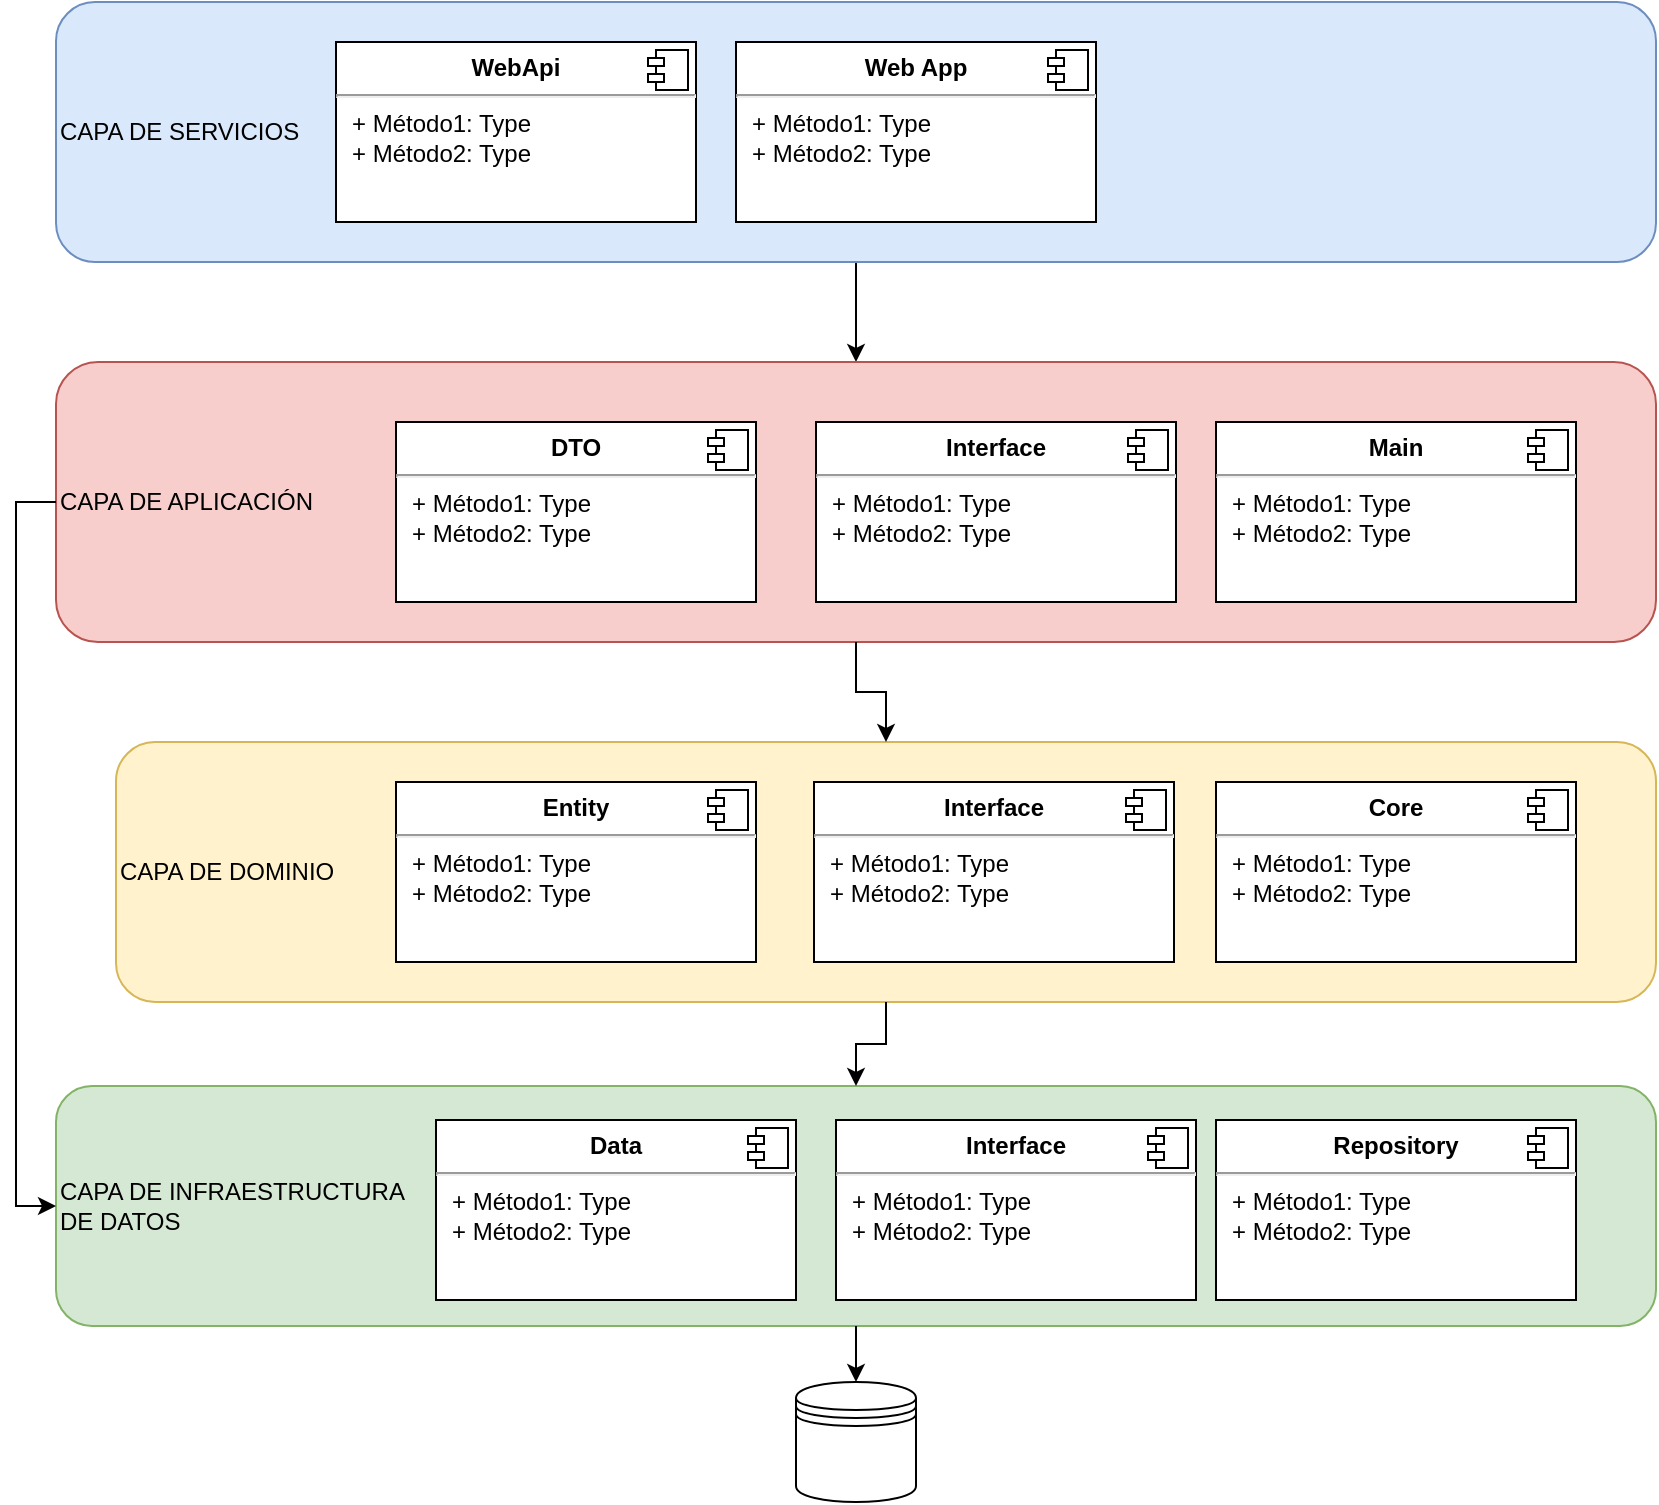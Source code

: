 <mxfile version="22.1.18" type="github">
  <diagram name="Page-1" id="-rmKJFOpTzaGtTQotmZY">
    <mxGraphModel dx="1050" dy="618" grid="1" gridSize="10" guides="1" tooltips="1" connect="1" arrows="1" fold="1" page="1" pageScale="1" pageWidth="850" pageHeight="1100" math="0" shadow="0">
      <root>
        <mxCell id="0" />
        <mxCell id="1" parent="0" />
        <mxCell id="2gLgw7AjvigkoS9bFjpN-19" style="edgeStyle=orthogonalEdgeStyle;rounded=0;orthogonalLoop=1;jettySize=auto;html=1;entryX=0.5;entryY=0;entryDx=0;entryDy=0;" edge="1" parent="1" source="2gLgw7AjvigkoS9bFjpN-1" target="2gLgw7AjvigkoS9bFjpN-2">
          <mxGeometry relative="1" as="geometry" />
        </mxCell>
        <mxCell id="2gLgw7AjvigkoS9bFjpN-1" value="CAPA DE SERVICIOS" style="rounded=1;whiteSpace=wrap;html=1;align=left;fillColor=#dae8fc;strokeColor=#6c8ebf;" vertex="1" parent="1">
          <mxGeometry x="40" y="40" width="800" height="130" as="geometry" />
        </mxCell>
        <mxCell id="2gLgw7AjvigkoS9bFjpN-7" value="&lt;p style=&quot;margin:0px;margin-top:6px;text-align:center;&quot;&gt;&lt;b&gt;WebApi&lt;/b&gt;&lt;/p&gt;&lt;hr&gt;&lt;p style=&quot;margin:0px;margin-left:8px;&quot;&gt;+ Método1: Type&lt;br&gt;+ Método2: Type&lt;/p&gt;" style="align=left;overflow=fill;html=1;dropTarget=0;whiteSpace=wrap;" vertex="1" parent="1">
          <mxGeometry x="180" y="60" width="180" height="90" as="geometry" />
        </mxCell>
        <mxCell id="2gLgw7AjvigkoS9bFjpN-8" value="" style="shape=component;jettyWidth=8;jettyHeight=4;" vertex="1" parent="2gLgw7AjvigkoS9bFjpN-7">
          <mxGeometry x="1" width="20" height="20" relative="1" as="geometry">
            <mxPoint x="-24" y="4" as="offset" />
          </mxGeometry>
        </mxCell>
        <mxCell id="2gLgw7AjvigkoS9bFjpN-11" value="&lt;p style=&quot;margin:0px;margin-top:6px;text-align:center;&quot;&gt;&lt;b&gt;Web App&lt;/b&gt;&lt;/p&gt;&lt;hr&gt;&lt;p style=&quot;margin:0px;margin-left:8px;&quot;&gt;+ Método1: Type&lt;br&gt;+ Método2: Type&lt;/p&gt;" style="align=left;overflow=fill;html=1;dropTarget=0;whiteSpace=wrap;" vertex="1" parent="1">
          <mxGeometry x="380" y="60" width="180" height="90" as="geometry" />
        </mxCell>
        <mxCell id="2gLgw7AjvigkoS9bFjpN-12" value="" style="shape=component;jettyWidth=8;jettyHeight=4;" vertex="1" parent="2gLgw7AjvigkoS9bFjpN-11">
          <mxGeometry x="1" width="20" height="20" relative="1" as="geometry">
            <mxPoint x="-24" y="4" as="offset" />
          </mxGeometry>
        </mxCell>
        <mxCell id="2gLgw7AjvigkoS9bFjpN-32" value="" style="group" vertex="1" connectable="0" parent="1">
          <mxGeometry x="40" y="592" width="800" height="110" as="geometry" />
        </mxCell>
        <mxCell id="2gLgw7AjvigkoS9bFjpN-4" value="CAPA DE INFRAESTRUCTURA&lt;br&gt;DE DATOS" style="rounded=1;whiteSpace=wrap;html=1;align=left;fillColor=#d5e8d4;strokeColor=#82b366;" vertex="1" parent="2gLgw7AjvigkoS9bFjpN-32">
          <mxGeometry y="-10" width="800" height="120" as="geometry" />
        </mxCell>
        <mxCell id="2gLgw7AjvigkoS9bFjpN-26" value="&lt;p style=&quot;margin:0px;margin-top:6px;text-align:center;&quot;&gt;&lt;b&gt;Data&lt;/b&gt;&lt;/p&gt;&lt;hr&gt;&lt;p style=&quot;margin:0px;margin-left:8px;&quot;&gt;+ Método1: Type&lt;br&gt;+ Método2: Type&lt;/p&gt;" style="align=left;overflow=fill;html=1;dropTarget=0;whiteSpace=wrap;" vertex="1" parent="2gLgw7AjvigkoS9bFjpN-32">
          <mxGeometry x="190" y="7" width="180" height="90" as="geometry" />
        </mxCell>
        <mxCell id="2gLgw7AjvigkoS9bFjpN-27" value="" style="shape=component;jettyWidth=8;jettyHeight=4;" vertex="1" parent="2gLgw7AjvigkoS9bFjpN-26">
          <mxGeometry x="1" width="20" height="20" relative="1" as="geometry">
            <mxPoint x="-24" y="4" as="offset" />
          </mxGeometry>
        </mxCell>
        <mxCell id="2gLgw7AjvigkoS9bFjpN-28" value="&lt;p style=&quot;margin:0px;margin-top:6px;text-align:center;&quot;&gt;&lt;b&gt;Interface&lt;/b&gt;&lt;/p&gt;&lt;hr&gt;&lt;p style=&quot;margin:0px;margin-left:8px;&quot;&gt;+ Método1: Type&lt;br&gt;+ Método2: Type&lt;/p&gt;" style="align=left;overflow=fill;html=1;dropTarget=0;whiteSpace=wrap;" vertex="1" parent="2gLgw7AjvigkoS9bFjpN-32">
          <mxGeometry x="390" y="7" width="180" height="90" as="geometry" />
        </mxCell>
        <mxCell id="2gLgw7AjvigkoS9bFjpN-29" value="" style="shape=component;jettyWidth=8;jettyHeight=4;" vertex="1" parent="2gLgw7AjvigkoS9bFjpN-28">
          <mxGeometry x="1" width="20" height="20" relative="1" as="geometry">
            <mxPoint x="-24" y="4" as="offset" />
          </mxGeometry>
        </mxCell>
        <mxCell id="2gLgw7AjvigkoS9bFjpN-30" value="&lt;p style=&quot;margin:0px;margin-top:6px;text-align:center;&quot;&gt;&lt;b&gt;Repository&lt;/b&gt;&lt;/p&gt;&lt;hr&gt;&lt;p style=&quot;margin:0px;margin-left:8px;&quot;&gt;+ Método1: Type&lt;br&gt;+ Método2: Type&lt;/p&gt;" style="align=left;overflow=fill;html=1;dropTarget=0;whiteSpace=wrap;" vertex="1" parent="2gLgw7AjvigkoS9bFjpN-32">
          <mxGeometry x="580" y="7" width="180" height="90" as="geometry" />
        </mxCell>
        <mxCell id="2gLgw7AjvigkoS9bFjpN-31" value="" style="shape=component;jettyWidth=8;jettyHeight=4;" vertex="1" parent="2gLgw7AjvigkoS9bFjpN-30">
          <mxGeometry x="1" width="20" height="20" relative="1" as="geometry">
            <mxPoint x="-24" y="4" as="offset" />
          </mxGeometry>
        </mxCell>
        <mxCell id="2gLgw7AjvigkoS9bFjpN-33" value="" style="group" vertex="1" connectable="0" parent="1">
          <mxGeometry x="70" y="410" width="770" height="130" as="geometry" />
        </mxCell>
        <mxCell id="2gLgw7AjvigkoS9bFjpN-3" value="CAPA DE DOMINIO" style="rounded=1;whiteSpace=wrap;html=1;align=left;fillColor=#fff2cc;strokeColor=#d6b656;" vertex="1" parent="2gLgw7AjvigkoS9bFjpN-33">
          <mxGeometry width="770" height="130" as="geometry" />
        </mxCell>
        <mxCell id="2gLgw7AjvigkoS9bFjpN-20" value="&lt;p style=&quot;margin:0px;margin-top:6px;text-align:center;&quot;&gt;&lt;b&gt;Entity&lt;/b&gt;&lt;/p&gt;&lt;hr&gt;&lt;p style=&quot;margin:0px;margin-left:8px;&quot;&gt;+ Método1: Type&lt;br&gt;+ Método2: Type&lt;/p&gt;" style="align=left;overflow=fill;html=1;dropTarget=0;whiteSpace=wrap;" vertex="1" parent="2gLgw7AjvigkoS9bFjpN-33">
          <mxGeometry x="140" y="20" width="180" height="90" as="geometry" />
        </mxCell>
        <mxCell id="2gLgw7AjvigkoS9bFjpN-21" value="" style="shape=component;jettyWidth=8;jettyHeight=4;" vertex="1" parent="2gLgw7AjvigkoS9bFjpN-20">
          <mxGeometry x="1" width="20" height="20" relative="1" as="geometry">
            <mxPoint x="-24" y="4" as="offset" />
          </mxGeometry>
        </mxCell>
        <mxCell id="2gLgw7AjvigkoS9bFjpN-22" value="&lt;p style=&quot;margin:0px;margin-top:6px;text-align:center;&quot;&gt;&lt;b&gt;Interface&lt;/b&gt;&lt;/p&gt;&lt;hr&gt;&lt;p style=&quot;margin:0px;margin-left:8px;&quot;&gt;+ Método1: Type&lt;br&gt;+ Método2: Type&lt;/p&gt;" style="align=left;overflow=fill;html=1;dropTarget=0;whiteSpace=wrap;" vertex="1" parent="2gLgw7AjvigkoS9bFjpN-33">
          <mxGeometry x="349" y="20" width="180" height="90" as="geometry" />
        </mxCell>
        <mxCell id="2gLgw7AjvigkoS9bFjpN-23" value="" style="shape=component;jettyWidth=8;jettyHeight=4;" vertex="1" parent="2gLgw7AjvigkoS9bFjpN-22">
          <mxGeometry x="1" width="20" height="20" relative="1" as="geometry">
            <mxPoint x="-24" y="4" as="offset" />
          </mxGeometry>
        </mxCell>
        <mxCell id="2gLgw7AjvigkoS9bFjpN-24" value="&lt;p style=&quot;margin:0px;margin-top:6px;text-align:center;&quot;&gt;&lt;b&gt;Core&lt;/b&gt;&lt;/p&gt;&lt;hr&gt;&lt;p style=&quot;margin:0px;margin-left:8px;&quot;&gt;+ Método1: Type&lt;br&gt;+ Método2: Type&lt;/p&gt;" style="align=left;overflow=fill;html=1;dropTarget=0;whiteSpace=wrap;" vertex="1" parent="2gLgw7AjvigkoS9bFjpN-33">
          <mxGeometry x="550" y="20" width="180" height="90" as="geometry" />
        </mxCell>
        <mxCell id="2gLgw7AjvigkoS9bFjpN-25" value="" style="shape=component;jettyWidth=8;jettyHeight=4;" vertex="1" parent="2gLgw7AjvigkoS9bFjpN-24">
          <mxGeometry x="1" width="20" height="20" relative="1" as="geometry">
            <mxPoint x="-24" y="4" as="offset" />
          </mxGeometry>
        </mxCell>
        <mxCell id="2gLgw7AjvigkoS9bFjpN-34" value="" style="group" vertex="1" connectable="0" parent="1">
          <mxGeometry x="40" y="220" width="800" height="140" as="geometry" />
        </mxCell>
        <mxCell id="2gLgw7AjvigkoS9bFjpN-2" value="CAPA DE APLICACIÓN" style="rounded=1;whiteSpace=wrap;html=1;align=left;fillColor=#f8cecc;strokeColor=#b85450;" vertex="1" parent="2gLgw7AjvigkoS9bFjpN-34">
          <mxGeometry width="800" height="140" as="geometry" />
        </mxCell>
        <mxCell id="2gLgw7AjvigkoS9bFjpN-13" value="&lt;p style=&quot;margin:0px;margin-top:6px;text-align:center;&quot;&gt;&lt;b&gt;DTO&lt;/b&gt;&lt;/p&gt;&lt;hr&gt;&lt;p style=&quot;margin:0px;margin-left:8px;&quot;&gt;+ Método1: Type&lt;br&gt;+ Método2: Type&lt;/p&gt;" style="align=left;overflow=fill;html=1;dropTarget=0;whiteSpace=wrap;" vertex="1" parent="2gLgw7AjvigkoS9bFjpN-34">
          <mxGeometry x="170" y="30" width="180" height="90" as="geometry" />
        </mxCell>
        <mxCell id="2gLgw7AjvigkoS9bFjpN-14" value="" style="shape=component;jettyWidth=8;jettyHeight=4;" vertex="1" parent="2gLgw7AjvigkoS9bFjpN-13">
          <mxGeometry x="1" width="20" height="20" relative="1" as="geometry">
            <mxPoint x="-24" y="4" as="offset" />
          </mxGeometry>
        </mxCell>
        <mxCell id="2gLgw7AjvigkoS9bFjpN-15" value="&lt;p style=&quot;margin:0px;margin-top:6px;text-align:center;&quot;&gt;&lt;b&gt;Interface&lt;/b&gt;&lt;/p&gt;&lt;hr&gt;&lt;p style=&quot;margin:0px;margin-left:8px;&quot;&gt;+ Método1: Type&lt;br&gt;+ Método2: Type&lt;/p&gt;" style="align=left;overflow=fill;html=1;dropTarget=0;whiteSpace=wrap;" vertex="1" parent="2gLgw7AjvigkoS9bFjpN-34">
          <mxGeometry x="380" y="30" width="180" height="90" as="geometry" />
        </mxCell>
        <mxCell id="2gLgw7AjvigkoS9bFjpN-16" value="" style="shape=component;jettyWidth=8;jettyHeight=4;" vertex="1" parent="2gLgw7AjvigkoS9bFjpN-15">
          <mxGeometry x="1" width="20" height="20" relative="1" as="geometry">
            <mxPoint x="-24" y="4" as="offset" />
          </mxGeometry>
        </mxCell>
        <mxCell id="2gLgw7AjvigkoS9bFjpN-17" value="&lt;p style=&quot;margin:0px;margin-top:6px;text-align:center;&quot;&gt;&lt;b&gt;Main&lt;/b&gt;&lt;/p&gt;&lt;hr&gt;&lt;p style=&quot;margin:0px;margin-left:8px;&quot;&gt;+ Método1: Type&lt;br&gt;+ Método2: Type&lt;/p&gt;" style="align=left;overflow=fill;html=1;dropTarget=0;whiteSpace=wrap;" vertex="1" parent="2gLgw7AjvigkoS9bFjpN-34">
          <mxGeometry x="580" y="30" width="180" height="90" as="geometry" />
        </mxCell>
        <mxCell id="2gLgw7AjvigkoS9bFjpN-18" value="" style="shape=component;jettyWidth=8;jettyHeight=4;" vertex="1" parent="2gLgw7AjvigkoS9bFjpN-17">
          <mxGeometry x="1" width="20" height="20" relative="1" as="geometry">
            <mxPoint x="-24" y="4" as="offset" />
          </mxGeometry>
        </mxCell>
        <mxCell id="2gLgw7AjvigkoS9bFjpN-35" style="edgeStyle=orthogonalEdgeStyle;rounded=0;orthogonalLoop=1;jettySize=auto;html=1;entryX=0.5;entryY=0;entryDx=0;entryDy=0;" edge="1" parent="1" source="2gLgw7AjvigkoS9bFjpN-2" target="2gLgw7AjvigkoS9bFjpN-3">
          <mxGeometry relative="1" as="geometry" />
        </mxCell>
        <mxCell id="2gLgw7AjvigkoS9bFjpN-36" style="edgeStyle=orthogonalEdgeStyle;rounded=0;orthogonalLoop=1;jettySize=auto;html=1;entryX=0.5;entryY=0;entryDx=0;entryDy=0;" edge="1" parent="1" source="2gLgw7AjvigkoS9bFjpN-3" target="2gLgw7AjvigkoS9bFjpN-4">
          <mxGeometry relative="1" as="geometry" />
        </mxCell>
        <mxCell id="2gLgw7AjvigkoS9bFjpN-37" style="edgeStyle=orthogonalEdgeStyle;rounded=0;orthogonalLoop=1;jettySize=auto;html=1;entryX=0;entryY=0.5;entryDx=0;entryDy=0;" edge="1" parent="1" source="2gLgw7AjvigkoS9bFjpN-2" target="2gLgw7AjvigkoS9bFjpN-4">
          <mxGeometry relative="1" as="geometry">
            <Array as="points">
              <mxPoint x="20" y="290" />
              <mxPoint x="20" y="642" />
            </Array>
          </mxGeometry>
        </mxCell>
        <mxCell id="2gLgw7AjvigkoS9bFjpN-38" value="" style="shape=datastore;whiteSpace=wrap;html=1;" vertex="1" parent="1">
          <mxGeometry x="410" y="730" width="60" height="60" as="geometry" />
        </mxCell>
        <mxCell id="2gLgw7AjvigkoS9bFjpN-39" style="edgeStyle=orthogonalEdgeStyle;rounded=0;orthogonalLoop=1;jettySize=auto;html=1;entryX=0.5;entryY=0;entryDx=0;entryDy=0;" edge="1" parent="1" source="2gLgw7AjvigkoS9bFjpN-4" target="2gLgw7AjvigkoS9bFjpN-38">
          <mxGeometry relative="1" as="geometry" />
        </mxCell>
      </root>
    </mxGraphModel>
  </diagram>
</mxfile>
